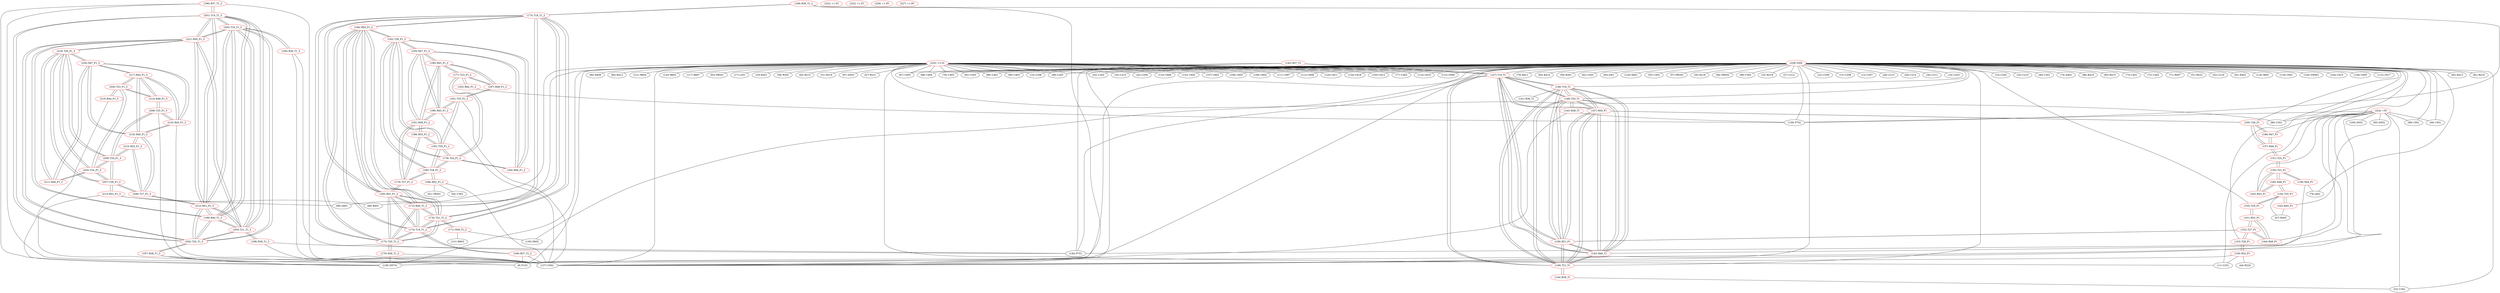graph {
	142 [label="(142) R37_T1" color=red]
	137 [label="(137) U601"]
	140 [label="(140) P701"]
	147 [label="(147) T19_T1"]
	143 [label="(143) R38_T1" color=red]
	137 [label="(137) U601"]
	139 [label="(139) P702"]
	148 [label="(148) T20_T1"]
	144 [label="(144) R39_T1" color=red]
	53 [label="(53) U301"]
	149 [label="(149) T21_T1"]
	145 [label="(145) R40_T1" color=red]
	158 [label="(158) R51_P1"]
	167 [label="(167) R50_P1"]
	146 [label="(146) T18_T1"]
	149 [label="(149) T21_T1"]
	148 [label="(148) T20_T1"]
	147 [label="(147) T19_T1"]
	146 [label="(146) T18_T1" color=red]
	141 [label="(141) R36_T1"]
	158 [label="(158) R51_P1"]
	167 [label="(167) R50_P1"]
	149 [label="(149) T21_T1"]
	148 [label="(148) T20_T1"]
	147 [label="(147) T19_T1"]
	145 [label="(145) R40_T1"]
	147 [label="(147) T19_T1" color=red]
	142 [label="(142) R37_T1"]
	158 [label="(158) R51_P1"]
	167 [label="(167) R50_P1"]
	146 [label="(146) T18_T1"]
	149 [label="(149) T21_T1"]
	148 [label="(148) T20_T1"]
	145 [label="(145) R40_T1"]
	148 [label="(148) T20_T1" color=red]
	143 [label="(143) R38_T1"]
	158 [label="(158) R51_P1"]
	167 [label="(167) R50_P1"]
	146 [label="(146) T18_T1"]
	149 [label="(149) T21_T1"]
	147 [label="(147) T19_T1"]
	145 [label="(145) R40_T1"]
	149 [label="(149) T21_T1" color=red]
	144 [label="(144) R39_T1"]
	158 [label="(158) R51_P1"]
	167 [label="(167) R50_P1"]
	146 [label="(146) T18_T1"]
	148 [label="(148) T20_T1"]
	147 [label="(147) T19_T1"]
	145 [label="(145) R40_T1"]
	150 [label="(150) T23_P1" color=red]
	160 [label="(160) R48_P1"]
	163 [label="(163) R43_P1"]
	151 [label="(151) T24_P1"]
	156 [label="(156) R44_P1"]
	151 [label="(151) T24_P1" color=red]
	157 [label="(157) R46_P1"]
	150 [label="(150) T23_P1"]
	152 [label="(152) T27_P1" color=red]
	158 [label="(158) R51_P1"]
	153 [label="(153) T28_P1"]
	161 [label="(161) R53_P1"]
	164 [label="(164) R49_P1"]
	153 [label="(153) T28_P1" color=red]
	159 [label="(159) R52_P1"]
	152 [label="(152) T27_P1"]
	154 [label="(154) T25_P1" color=red]
	155 [label="(155) T29_P1"]
	160 [label="(160) R48_P1"]
	162 [label="(162) R45_P1"]
	67 [label="(67) R405"]
	155 [label="(155) T29_P1" color=red]
	154 [label="(154) T25_P1"]
	161 [label="(161) R53_P1"]
	156 [label="(156) R44_P1" color=red]
	137 [label="(137) U601"]
	76 [label="(76) J401"]
	150 [label="(150) T23_P1"]
	157 [label="(157) R46_P1" color=red]
	165 [label="(165) T26_P1"]
	166 [label="(166) R47_P1"]
	151 [label="(151) T24_P1"]
	158 [label="(158) R51_P1" color=red]
	152 [label="(152) T27_P1"]
	167 [label="(167) R50_P1"]
	146 [label="(146) T18_T1"]
	149 [label="(149) T21_T1"]
	148 [label="(148) T20_T1"]
	147 [label="(147) T19_T1"]
	145 [label="(145) R40_T1"]
	159 [label="(159) R52_P1" color=red]
	11 [label="(11) U201"]
	44 [label="(44) R220"]
	137 [label="(137) U601"]
	153 [label="(153) T28_P1"]
	160 [label="(160) R48_P1" color=red]
	154 [label="(154) T25_P1"]
	150 [label="(150) T23_P1"]
	163 [label="(163) R43_P1"]
	161 [label="(161) R53_P1" color=red]
	155 [label="(155) T29_P1"]
	152 [label="(152) T27_P1"]
	164 [label="(164) R49_P1"]
	162 [label="(162) R45_P1" color=red]
	154 [label="(154) T25_P1"]
	67 [label="(67) R405"]
	163 [label="(163) R43_P1" color=red]
	160 [label="(160) R48_P1"]
	150 [label="(150) T23_P1"]
	164 [label="(164) R49_P1" color=red]
	152 [label="(152) T27_P1"]
	161 [label="(161) R53_P1"]
	165 [label="(165) T26_P1" color=red]
	167 [label="(167) R50_P1"]
	157 [label="(157) R46_P1"]
	166 [label="(166) R47_P1"]
	166 [label="(166) R47_P1" color=red]
	165 [label="(165) T26_P1"]
	157 [label="(157) R46_P1"]
	167 [label="(167) R50_P1" color=red]
	165 [label="(165) T26_P1"]
	158 [label="(158) R51_P1"]
	146 [label="(146) T18_T1"]
	149 [label="(149) T21_T1"]
	148 [label="(148) T20_T1"]
	147 [label="(147) T19_T1"]
	145 [label="(145) R40_T1"]
	168 [label="(168) R36_T1_2" color=red]
	137 [label="(137) U601"]
	139 [label="(139) P702"]
	173 [label="(173) T18_T1_2"]
	169 [label="(169) R37_T1_2" color=red]
	137 [label="(137) U601"]
	9 [label="(9) P103"]
	174 [label="(174) T19_T1_2"]
	170 [label="(170) R38_T1_2" color=red]
	137 [label="(137) U601"]
	138 [label="(138) SH701"]
	175 [label="(175) T20_T1_2"]
	171 [label="(171) R39_T1_2" color=red]
	131 [label="(131) R603"]
	130 [label="(130) D602"]
	176 [label="(176) T21_T1_2"]
	172 [label="(172) R40_T1_2" color=red]
	185 [label="(185) R51_P1_2"]
	194 [label="(194) R50_P1_2"]
	173 [label="(173) T18_T1_2"]
	176 [label="(176) T21_T1_2"]
	175 [label="(175) T20_T1_2"]
	174 [label="(174) T19_T1_2"]
	173 [label="(173) T18_T1_2" color=red]
	175 [label="(175) T20_T1_2"]
	174 [label="(174) T19_T1_2"]
	176 [label="(176) T21_T1_2"]
	168 [label="(168) R36_T1_2"]
	185 [label="(185) R51_P1_2"]
	194 [label="(194) R50_P1_2"]
	172 [label="(172) R40_T1_2"]
	174 [label="(174) T19_T1_2" color=red]
	175 [label="(175) T20_T1_2"]
	173 [label="(173) T18_T1_2"]
	176 [label="(176) T21_T1_2"]
	169 [label="(169) R37_T1_2"]
	185 [label="(185) R51_P1_2"]
	194 [label="(194) R50_P1_2"]
	172 [label="(172) R40_T1_2"]
	175 [label="(175) T20_T1_2" color=red]
	174 [label="(174) T19_T1_2"]
	173 [label="(173) T18_T1_2"]
	176 [label="(176) T21_T1_2"]
	170 [label="(170) R38_T1_2"]
	185 [label="(185) R51_P1_2"]
	194 [label="(194) R50_P1_2"]
	172 [label="(172) R40_T1_2"]
	176 [label="(176) T21_T1_2" color=red]
	175 [label="(175) T20_T1_2"]
	174 [label="(174) T19_T1_2"]
	173 [label="(173) T18_T1_2"]
	171 [label="(171) R39_T1_2"]
	185 [label="(185) R51_P1_2"]
	194 [label="(194) R50_P1_2"]
	172 [label="(172) R40_T1_2"]
	177 [label="(177) T23_P1_2" color=red]
	187 [label="(187) R48_P1_2"]
	190 [label="(190) R43_P1_2"]
	178 [label="(178) T24_P1_2"]
	183 [label="(183) R44_P1_2"]
	178 [label="(178) T24_P1_2" color=red]
	192 [label="(192) T26_P1_2"]
	182 [label="(182) T29_P1_2"]
	180 [label="(180) T28_P1_2"]
	184 [label="(184) R46_P1_2"]
	177 [label="(177) T23_P1_2"]
	179 [label="(179) T27_P1_2" color=red]
	185 [label="(185) R51_P1_2"]
	180 [label="(180) T28_P1_2"]
	188 [label="(188) R53_P1_2"]
	191 [label="(191) R49_P1_2"]
	180 [label="(180) T28_P1_2" color=red]
	192 [label="(192) T26_P1_2"]
	178 [label="(178) T24_P1_2"]
	182 [label="(182) T29_P1_2"]
	186 [label="(186) R52_P1_2"]
	179 [label="(179) T27_P1_2"]
	181 [label="(181) T25_P1_2" color=red]
	182 [label="(182) T29_P1_2"]
	187 [label="(187) R48_P1_2"]
	189 [label="(189) R45_P1_2"]
	137 [label="(137) U601"]
	182 [label="(182) T29_P1_2" color=red]
	192 [label="(192) T26_P1_2"]
	178 [label="(178) T24_P1_2"]
	180 [label="(180) T28_P1_2"]
	181 [label="(181) T25_P1_2"]
	188 [label="(188) R53_P1_2"]
	183 [label="(183) R44_P1_2" color=red]
	139 [label="(139) P702"]
	177 [label="(177) T23_P1_2"]
	184 [label="(184) R46_P1_2" color=red]
	192 [label="(192) T26_P1_2"]
	193 [label="(193) R47_P1_2"]
	178 [label="(178) T24_P1_2"]
	185 [label="(185) R51_P1_2" color=red]
	179 [label="(179) T27_P1_2"]
	194 [label="(194) R50_P1_2"]
	173 [label="(173) T18_T1_2"]
	176 [label="(176) T21_T1_2"]
	175 [label="(175) T20_T1_2"]
	174 [label="(174) T19_T1_2"]
	172 [label="(172) R40_T1_2"]
	186 [label="(186) R52_P1_2" color=red]
	137 [label="(137) U601"]
	54 [label="(54) U302"]
	61 [label="(61) TR301"]
	180 [label="(180) T28_P1_2"]
	187 [label="(187) R48_P1_2" color=red]
	181 [label="(181) T25_P1_2"]
	177 [label="(177) T23_P1_2"]
	190 [label="(190) R43_P1_2"]
	188 [label="(188) R53_P1_2" color=red]
	182 [label="(182) T29_P1_2"]
	179 [label="(179) T27_P1_2"]
	191 [label="(191) R49_P1_2"]
	189 [label="(189) R45_P1_2" color=red]
	193 [label="(193) R47_P1_2"]
	190 [label="(190) R43_P1_2"]
	191 [label="(191) R49_P1_2"]
	181 [label="(181) T25_P1_2"]
	137 [label="(137) U601"]
	190 [label="(190) R43_P1_2" color=red]
	187 [label="(187) R48_P1_2"]
	177 [label="(177) T23_P1_2"]
	193 [label="(193) R47_P1_2"]
	189 [label="(189) R45_P1_2"]
	191 [label="(191) R49_P1_2"]
	191 [label="(191) R49_P1_2" color=red]
	193 [label="(193) R47_P1_2"]
	189 [label="(189) R45_P1_2"]
	190 [label="(190) R43_P1_2"]
	179 [label="(179) T27_P1_2"]
	188 [label="(188) R53_P1_2"]
	192 [label="(192) T26_P1_2" color=red]
	194 [label="(194) R50_P1_2"]
	178 [label="(178) T24_P1_2"]
	182 [label="(182) T29_P1_2"]
	180 [label="(180) T28_P1_2"]
	184 [label="(184) R46_P1_2"]
	193 [label="(193) R47_P1_2"]
	193 [label="(193) R47_P1_2" color=red]
	189 [label="(189) R45_P1_2"]
	190 [label="(190) R43_P1_2"]
	191 [label="(191) R49_P1_2"]
	192 [label="(192) T26_P1_2"]
	184 [label="(184) R46_P1_2"]
	194 [label="(194) R50_P1_2" color=red]
	192 [label="(192) T26_P1_2"]
	185 [label="(185) R51_P1_2"]
	173 [label="(173) T18_T1_2"]
	176 [label="(176) T21_T1_2"]
	175 [label="(175) T20_T1_2"]
	174 [label="(174) T19_T1_2"]
	172 [label="(172) R40_T1_2"]
	195 [label="(195) R36_T1_3" color=red]
	137 [label="(137) U601"]
	140 [label="(140) P701"]
	200 [label="(200) T18_T1_3"]
	196 [label="(196) R37_T1_3" color=red]
	138 [label="(138) SH701"]
	137 [label="(137) U601"]
	9 [label="(9) P103"]
	201 [label="(201) T19_T1_3"]
	197 [label="(197) R38_T1_3" color=red]
	137 [label="(137) U601"]
	138 [label="(138) SH701"]
	9 [label="(9) P103"]
	202 [label="(202) T20_T1_3"]
	198 [label="(198) R39_T1_3" color=red]
	137 [label="(137) U601"]
	140 [label="(140) P701"]
	203 [label="(203) T21_T1_3"]
	199 [label="(199) R40_T1_3" color=red]
	212 [label="(212) R51_P1_3"]
	221 [label="(221) R50_P1_3"]
	200 [label="(200) T18_T1_3"]
	203 [label="(203) T21_T1_3"]
	202 [label="(202) T20_T1_3"]
	201 [label="(201) T19_T1_3"]
	200 [label="(200) T18_T1_3" color=red]
	202 [label="(202) T20_T1_3"]
	201 [label="(201) T19_T1_3"]
	203 [label="(203) T21_T1_3"]
	195 [label="(195) R36_T1_3"]
	212 [label="(212) R51_P1_3"]
	221 [label="(221) R50_P1_3"]
	199 [label="(199) R40_T1_3"]
	201 [label="(201) T19_T1_3" color=red]
	202 [label="(202) T20_T1_3"]
	200 [label="(200) T18_T1_3"]
	203 [label="(203) T21_T1_3"]
	196 [label="(196) R37_T1_3"]
	212 [label="(212) R51_P1_3"]
	221 [label="(221) R50_P1_3"]
	199 [label="(199) R40_T1_3"]
	202 [label="(202) T20_T1_3" color=red]
	201 [label="(201) T19_T1_3"]
	200 [label="(200) T18_T1_3"]
	203 [label="(203) T21_T1_3"]
	197 [label="(197) R38_T1_3"]
	212 [label="(212) R51_P1_3"]
	221 [label="(221) R50_P1_3"]
	199 [label="(199) R40_T1_3"]
	203 [label="(203) T21_T1_3" color=red]
	202 [label="(202) T20_T1_3"]
	201 [label="(201) T19_T1_3"]
	200 [label="(200) T18_T1_3"]
	198 [label="(198) R39_T1_3"]
	212 [label="(212) R51_P1_3"]
	221 [label="(221) R50_P1_3"]
	199 [label="(199) R40_T1_3"]
	204 [label="(204) T23_P1_3" color=red]
	214 [label="(214) R48_P1_3"]
	217 [label="(217) R43_P1_3"]
	205 [label="(205) T24_P1_3"]
	210 [label="(210) R44_P1_3"]
	205 [label="(205) T24_P1_3" color=red]
	219 [label="(219) T26_P1_3"]
	209 [label="(209) T29_P1_3"]
	207 [label="(207) T28_P1_3"]
	211 [label="(211) R46_P1_3"]
	204 [label="(204) T23_P1_3"]
	206 [label="(206) T27_P1_3" color=red]
	212 [label="(212) R51_P1_3"]
	207 [label="(207) T28_P1_3"]
	215 [label="(215) R53_P1_3"]
	218 [label="(218) R49_P1_3"]
	207 [label="(207) T28_P1_3" color=red]
	219 [label="(219) T26_P1_3"]
	205 [label="(205) T24_P1_3"]
	209 [label="(209) T29_P1_3"]
	213 [label="(213) R52_P1_3"]
	206 [label="(206) T27_P1_3"]
	208 [label="(208) T25_P1_3" color=red]
	209 [label="(209) T29_P1_3"]
	214 [label="(214) R48_P1_3"]
	216 [label="(216) R45_P1_3"]
	137 [label="(137) U601"]
	209 [label="(209) T29_P1_3" color=red]
	219 [label="(219) T26_P1_3"]
	205 [label="(205) T24_P1_3"]
	207 [label="(207) T28_P1_3"]
	208 [label="(208) T25_P1_3"]
	215 [label="(215) R53_P1_3"]
	210 [label="(210) R44_P1_3" color=red]
	138 [label="(138) SH701"]
	204 [label="(204) T23_P1_3"]
	211 [label="(211) R46_P1_3" color=red]
	219 [label="(219) T26_P1_3"]
	220 [label="(220) R47_P1_3"]
	205 [label="(205) T24_P1_3"]
	212 [label="(212) R51_P1_3" color=red]
	206 [label="(206) T27_P1_3"]
	221 [label="(221) R50_P1_3"]
	200 [label="(200) T18_T1_3"]
	203 [label="(203) T21_T1_3"]
	202 [label="(202) T20_T1_3"]
	201 [label="(201) T19_T1_3"]
	199 [label="(199) R40_T1_3"]
	213 [label="(213) R52_P1_3" color=red]
	68 [label="(68) Q401"]
	137 [label="(137) U601"]
	69 [label="(69) R401"]
	207 [label="(207) T28_P1_3"]
	214 [label="(214) R48_P1_3" color=red]
	208 [label="(208) T25_P1_3"]
	204 [label="(204) T23_P1_3"]
	217 [label="(217) R43_P1_3"]
	215 [label="(215) R53_P1_3" color=red]
	209 [label="(209) T29_P1_3"]
	206 [label="(206) T27_P1_3"]
	218 [label="(218) R49_P1_3"]
	216 [label="(216) R45_P1_3" color=red]
	220 [label="(220) R47_P1_3"]
	217 [label="(217) R43_P1_3"]
	218 [label="(218) R49_P1_3"]
	208 [label="(208) T25_P1_3"]
	137 [label="(137) U601"]
	217 [label="(217) R43_P1_3" color=red]
	214 [label="(214) R48_P1_3"]
	204 [label="(204) T23_P1_3"]
	220 [label="(220) R47_P1_3"]
	216 [label="(216) R45_P1_3"]
	218 [label="(218) R49_P1_3"]
	218 [label="(218) R49_P1_3" color=red]
	220 [label="(220) R47_P1_3"]
	216 [label="(216) R45_P1_3"]
	217 [label="(217) R43_P1_3"]
	206 [label="(206) T27_P1_3"]
	215 [label="(215) R53_P1_3"]
	219 [label="(219) T26_P1_3" color=red]
	221 [label="(221) R50_P1_3"]
	205 [label="(205) T24_P1_3"]
	209 [label="(209) T29_P1_3"]
	207 [label="(207) T28_P1_3"]
	211 [label="(211) R46_P1_3"]
	220 [label="(220) R47_P1_3"]
	220 [label="(220) R47_P1_3" color=red]
	216 [label="(216) R45_P1_3"]
	217 [label="(217) R43_P1_3"]
	218 [label="(218) R49_P1_3"]
	219 [label="(219) T26_P1_3"]
	211 [label="(211) R46_P1_3"]
	221 [label="(221) R50_P1_3" color=red]
	219 [label="(219) T26_P1_3"]
	212 [label="(212) R51_P1_3"]
	200 [label="(200) T18_T1_3"]
	203 [label="(203) T21_T1_3"]
	202 [label="(202) T20_T1_3"]
	201 [label="(201) T19_T1_3"]
	199 [label="(199) R40_T1_3"]
	222 [label="(222) +1.5V" color=red]
	223 [label="(223) +1.2V" color=red]
	224 [label="(224) +5V" color=red]
	140 [label="(140) P701"]
	139 [label="(139) P702"]
	99 [label="(99) C501"]
	100 [label="(100) D501"]
	96 [label="(96) U501"]
	95 [label="(95) D502"]
	138 [label="(138) SH701"]
	56 [label="(56) C301"]
	53 [label="(53) U301"]
	145 [label="(145) R40_T1"]
	166 [label="(166) R47_P1"]
	162 [label="(162) R45_P1"]
	163 [label="(163) R43_P1"]
	164 [label="(164) R49_P1"]
	225 [label="(225) +3.3V" color=red]
	96 [label="(96) U501"]
	69 [label="(69) R401"]
	103 [label="(103) C612"]
	77 [label="(77) U402"]
	121 [label="(121) R604"]
	120 [label="(120) R602"]
	68 [label="(68) Q401"]
	117 [label="(117) R607"]
	114 [label="(114) C610"]
	113 [label="(113) C609"]
	87 [label="(87) C405"]
	88 [label="(88) C404"]
	78 [label="(78) U403"]
	92 [label="(92) C503"]
	93 [label="(93) FB501"]
	89 [label="(89) U401"]
	90 [label="(90) C403"]
	11 [label="(11) U201"]
	14 [label="(14) C206"]
	17 [label="(17) L201"]
	19 [label="(19) R201"]
	9 [label="(9) P103"]
	138 [label="(138) SH701"]
	58 [label="(58) R302"]
	48 [label="(48) C205"]
	43 [label="(43) U202"]
	45 [label="(45) R215"]
	31 [label="(31) R216"]
	33 [label="(33) C215"]
	97 [label="(97) D503"]
	42 [label="(42) C204"]
	47 [label="(47) R221"]
	110 [label="(110) C606"]
	133 [label="(133) U602"]
	107 [label="(107) C602"]
	108 [label="(108) C603"]
	109 [label="(109) C604"]
	137 [label="(137) U601"]
	111 [label="(111) C607"]
	112 [label="(112) C608"]
	124 [label="(124) C611"]
	80 [label="(80) R409"]
	134 [label="(134) C618"]
	84 [label="(84) R412"]
	226 [label="(226) +1.0V" color=red]
	227 [label="(227) +1.8V" color=red]
	228 [label="(228) GND" color=red]
	82 [label="(82) R413"]
	81 [label="(81) R410"]
	79 [label="(79) R411"]
	78 [label="(78) U403"]
	138 [label="(138) SH701"]
	83 [label="(83) R414"]
	59 [label="(59) R301"]
	62 [label="(62) C303"]
	137 [label="(137) U601"]
	64 [label="(64) J301"]
	130 [label="(130) D602"]
	129 [label="(129) D601"]
	55 [label="(55) C302"]
	139 [label="(139) P702"]
	56 [label="(56) C301"]
	57 [label="(57) FB302"]
	53 [label="(53) U301"]
	134 [label="(134) C618"]
	133 [label="(133) U602"]
	30 [label="(30) R218"]
	140 [label="(140) P701"]
	96 [label="(96) U501"]
	94 [label="(94) FB502"]
	98 [label="(98) C502"]
	33 [label="(33) C215"]
	32 [label="(32) R219"]
	27 [label="(27) C212"]
	22 [label="(22) C209"]
	11 [label="(11) U201"]
	14 [label="(14) C206"]
	13 [label="(13) C208"]
	12 [label="(12) C207"]
	28 [label="(28) C213"]
	29 [label="(29) C214"]
	43 [label="(43) U202"]
	42 [label="(42) C204"]
	26 [label="(26) C211"]
	16 [label="(16) C203"]
	15 [label="(15) C202"]
	25 [label="(25) C210"]
	77 [label="(77) U402"]
	76 [label="(76) J401"]
	48 [label="(48) C205"]
	49 [label="(49) C201"]
	74 [label="(74) D401"]
	87 [label="(87) C405"]
	86 [label="(86) R416"]
	85 [label="(85) R415"]
	73 [label="(73) C401"]
	72 [label="(72) C402"]
	71 [label="(71) R407"]
	92 [label="(92) C503"]
	99 [label="(99) C501"]
	51 [label="(51) R222"]
	52 [label="(52) C216"]
	91 [label="(91) R402"]
	90 [label="(90) C403"]
	89 [label="(89) U401"]
	88 [label="(88) C404"]
	111 [label="(111) C607"]
	110 [label="(110) C606"]
	107 [label="(107) C602"]
	103 [label="(103) C612"]
	118 [label="(118) X601"]
	124 [label="(124) C611"]
	119 [label="(119) C601"]
	126 [label="(126) SW601"]
	109 [label="(109) C604"]
	108 [label="(108) C603"]
	104 [label="(104) C615"]
	128 [label="(128) C605"]
	9 [label="(9) P103"]
	115 [label="(115) C617"]
	114 [label="(114) C610"]
	112 [label="(112) C608"]
	113 [label="(113) C609"]
	148 [label="(148) T20_T1"]
	147 [label="(147) T19_T1"]
	146 [label="(146) T18_T1"]
	149 [label="(149) T21_T1"]
	165 [label="(165) T26_P1"]
	151 [label="(151) T24_P1"]
	155 [label="(155) T29_P1"]
	153 [label="(153) T28_P1"]
	142 -- 137
	142 -- 140
	142 -- 147
	143 -- 137
	143 -- 139
	143 -- 148
	144 -- 53
	144 -- 149
	145 -- 158
	145 -- 167
	145 -- 146
	145 -- 149
	145 -- 148
	145 -- 147
	146 -- 141
	146 -- 158
	146 -- 167
	146 -- 149
	146 -- 148
	146 -- 147
	146 -- 145
	147 -- 142
	147 -- 158
	147 -- 167
	147 -- 146
	147 -- 149
	147 -- 148
	147 -- 145
	148 -- 143
	148 -- 158
	148 -- 167
	148 -- 146
	148 -- 149
	148 -- 147
	148 -- 145
	149 -- 144
	149 -- 158
	149 -- 167
	149 -- 146
	149 -- 148
	149 -- 147
	149 -- 145
	150 -- 160
	150 -- 163
	150 -- 151
	150 -- 156
	151 -- 157
	151 -- 150
	152 -- 158
	152 -- 153
	152 -- 161
	152 -- 164
	153 -- 159
	153 -- 152
	154 -- 155
	154 -- 160
	154 -- 162
	154 -- 67
	155 -- 154
	155 -- 161
	156 -- 137
	156 -- 76
	156 -- 150
	157 -- 165
	157 -- 166
	157 -- 151
	158 -- 152
	158 -- 167
	158 -- 146
	158 -- 149
	158 -- 148
	158 -- 147
	158 -- 145
	159 -- 11
	159 -- 44
	159 -- 137
	159 -- 153
	160 -- 154
	160 -- 150
	160 -- 163
	161 -- 155
	161 -- 152
	161 -- 164
	162 -- 154
	162 -- 67
	163 -- 160
	163 -- 150
	164 -- 152
	164 -- 161
	165 -- 167
	165 -- 157
	165 -- 166
	166 -- 165
	166 -- 157
	167 -- 165
	167 -- 158
	167 -- 146
	167 -- 149
	167 -- 148
	167 -- 147
	167 -- 145
	168 -- 137
	168 -- 139
	168 -- 173
	169 -- 137
	169 -- 9
	169 -- 174
	170 -- 137
	170 -- 138
	170 -- 175
	171 -- 131
	171 -- 130
	171 -- 176
	172 -- 185
	172 -- 194
	172 -- 173
	172 -- 176
	172 -- 175
	172 -- 174
	173 -- 175
	173 -- 174
	173 -- 176
	173 -- 168
	173 -- 185
	173 -- 194
	173 -- 172
	174 -- 175
	174 -- 173
	174 -- 176
	174 -- 169
	174 -- 185
	174 -- 194
	174 -- 172
	175 -- 174
	175 -- 173
	175 -- 176
	175 -- 170
	175 -- 185
	175 -- 194
	175 -- 172
	176 -- 175
	176 -- 174
	176 -- 173
	176 -- 171
	176 -- 185
	176 -- 194
	176 -- 172
	177 -- 187
	177 -- 190
	177 -- 178
	177 -- 183
	178 -- 192
	178 -- 182
	178 -- 180
	178 -- 184
	178 -- 177
	179 -- 185
	179 -- 180
	179 -- 188
	179 -- 191
	180 -- 192
	180 -- 178
	180 -- 182
	180 -- 186
	180 -- 179
	181 -- 182
	181 -- 187
	181 -- 189
	181 -- 137
	182 -- 192
	182 -- 178
	182 -- 180
	182 -- 181
	182 -- 188
	183 -- 139
	183 -- 177
	184 -- 192
	184 -- 193
	184 -- 178
	185 -- 179
	185 -- 194
	185 -- 173
	185 -- 176
	185 -- 175
	185 -- 174
	185 -- 172
	186 -- 137
	186 -- 54
	186 -- 61
	186 -- 180
	187 -- 181
	187 -- 177
	187 -- 190
	188 -- 182
	188 -- 179
	188 -- 191
	189 -- 193
	189 -- 190
	189 -- 191
	189 -- 181
	189 -- 137
	190 -- 187
	190 -- 177
	190 -- 193
	190 -- 189
	190 -- 191
	191 -- 193
	191 -- 189
	191 -- 190
	191 -- 179
	191 -- 188
	192 -- 194
	192 -- 178
	192 -- 182
	192 -- 180
	192 -- 184
	192 -- 193
	193 -- 189
	193 -- 190
	193 -- 191
	193 -- 192
	193 -- 184
	194 -- 192
	194 -- 185
	194 -- 173
	194 -- 176
	194 -- 175
	194 -- 174
	194 -- 172
	195 -- 137
	195 -- 140
	195 -- 200
	196 -- 138
	196 -- 137
	196 -- 9
	196 -- 201
	197 -- 137
	197 -- 138
	197 -- 9
	197 -- 202
	198 -- 137
	198 -- 140
	198 -- 203
	199 -- 212
	199 -- 221
	199 -- 200
	199 -- 203
	199 -- 202
	199 -- 201
	200 -- 202
	200 -- 201
	200 -- 203
	200 -- 195
	200 -- 212
	200 -- 221
	200 -- 199
	201 -- 202
	201 -- 200
	201 -- 203
	201 -- 196
	201 -- 212
	201 -- 221
	201 -- 199
	202 -- 201
	202 -- 200
	202 -- 203
	202 -- 197
	202 -- 212
	202 -- 221
	202 -- 199
	203 -- 202
	203 -- 201
	203 -- 200
	203 -- 198
	203 -- 212
	203 -- 221
	203 -- 199
	204 -- 214
	204 -- 217
	204 -- 205
	204 -- 210
	205 -- 219
	205 -- 209
	205 -- 207
	205 -- 211
	205 -- 204
	206 -- 212
	206 -- 207
	206 -- 215
	206 -- 218
	207 -- 219
	207 -- 205
	207 -- 209
	207 -- 213
	207 -- 206
	208 -- 209
	208 -- 214
	208 -- 216
	208 -- 137
	209 -- 219
	209 -- 205
	209 -- 207
	209 -- 208
	209 -- 215
	210 -- 138
	210 -- 204
	211 -- 219
	211 -- 220
	211 -- 205
	212 -- 206
	212 -- 221
	212 -- 200
	212 -- 203
	212 -- 202
	212 -- 201
	212 -- 199
	213 -- 68
	213 -- 137
	213 -- 69
	213 -- 207
	214 -- 208
	214 -- 204
	214 -- 217
	215 -- 209
	215 -- 206
	215 -- 218
	216 -- 220
	216 -- 217
	216 -- 218
	216 -- 208
	216 -- 137
	217 -- 214
	217 -- 204
	217 -- 220
	217 -- 216
	217 -- 218
	218 -- 220
	218 -- 216
	218 -- 217
	218 -- 206
	218 -- 215
	219 -- 221
	219 -- 205
	219 -- 209
	219 -- 207
	219 -- 211
	219 -- 220
	220 -- 216
	220 -- 217
	220 -- 218
	220 -- 219
	220 -- 211
	221 -- 219
	221 -- 212
	221 -- 200
	221 -- 203
	221 -- 202
	221 -- 201
	221 -- 199
	224 -- 140
	224 -- 139
	224 -- 99
	224 -- 100
	224 -- 96
	224 -- 95
	224 -- 138
	224 -- 56
	224 -- 53
	224 -- 145
	224 -- 166
	224 -- 162
	224 -- 163
	224 -- 164
	225 -- 96
	225 -- 69
	225 -- 103
	225 -- 77
	225 -- 121
	225 -- 120
	225 -- 68
	225 -- 117
	225 -- 114
	225 -- 113
	225 -- 87
	225 -- 88
	225 -- 78
	225 -- 92
	225 -- 93
	225 -- 89
	225 -- 90
	225 -- 11
	225 -- 14
	225 -- 17
	225 -- 19
	225 -- 9
	225 -- 138
	225 -- 58
	225 -- 48
	225 -- 43
	225 -- 45
	225 -- 31
	225 -- 33
	225 -- 97
	225 -- 42
	225 -- 47
	225 -- 110
	225 -- 133
	225 -- 107
	225 -- 108
	225 -- 109
	225 -- 137
	225 -- 111
	225 -- 112
	225 -- 124
	225 -- 80
	225 -- 134
	225 -- 84
	228 -- 82
	228 -- 81
	228 -- 79
	228 -- 78
	228 -- 138
	228 -- 83
	228 -- 59
	228 -- 62
	228 -- 137
	228 -- 64
	228 -- 130
	228 -- 129
	228 -- 55
	228 -- 139
	228 -- 56
	228 -- 57
	228 -- 53
	228 -- 134
	228 -- 133
	228 -- 30
	228 -- 140
	228 -- 96
	228 -- 94
	228 -- 98
	228 -- 33
	228 -- 32
	228 -- 27
	228 -- 22
	228 -- 11
	228 -- 14
	228 -- 13
	228 -- 12
	228 -- 28
	228 -- 29
	228 -- 43
	228 -- 42
	228 -- 26
	228 -- 16
	228 -- 15
	228 -- 25
	228 -- 77
	228 -- 76
	228 -- 48
	228 -- 49
	228 -- 74
	228 -- 87
	228 -- 86
	228 -- 85
	228 -- 73
	228 -- 72
	228 -- 71
	228 -- 92
	228 -- 99
	228 -- 51
	228 -- 52
	228 -- 91
	228 -- 90
	228 -- 89
	228 -- 88
	228 -- 111
	228 -- 110
	228 -- 107
	228 -- 103
	228 -- 118
	228 -- 124
	228 -- 119
	228 -- 126
	228 -- 109
	228 -- 108
	228 -- 104
	228 -- 128
	228 -- 9
	228 -- 115
	228 -- 114
	228 -- 112
	228 -- 113
	228 -- 148
	228 -- 147
	228 -- 146
	228 -- 149
	228 -- 165
	228 -- 151
	228 -- 155
	228 -- 153
}